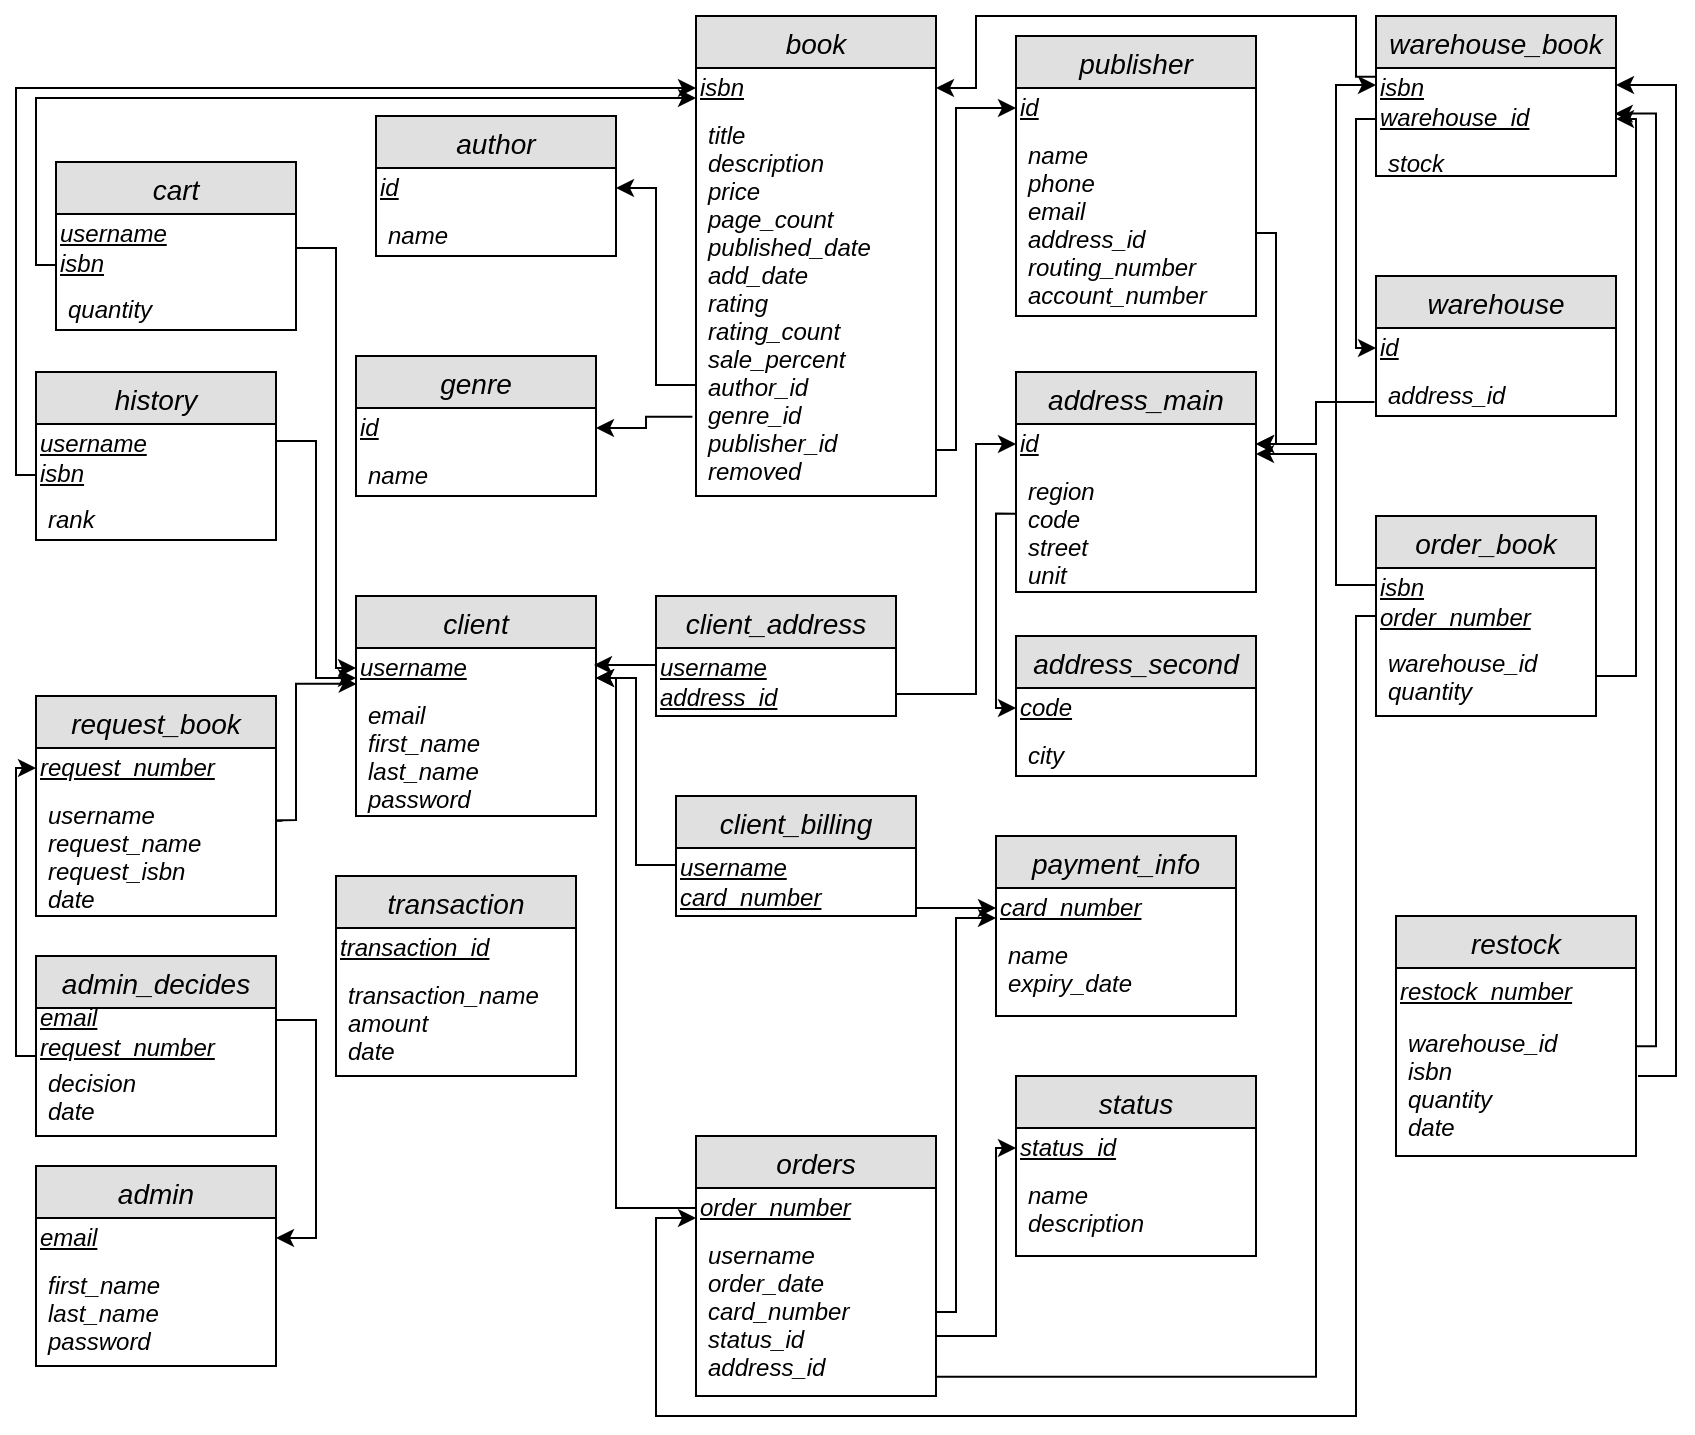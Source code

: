 <mxfile version="12.9.10" type="device"><diagram id="RTbH0Z76wj_Q57GEPLkF" name="Page-1"><mxGraphModel dx="-37" dy="483" grid="1" gridSize="10" guides="1" tooltips="1" connect="1" arrows="1" fold="1" page="1" pageScale="1" pageWidth="850" pageHeight="1100" math="0" shadow="0"><root><mxCell id="0"/><mxCell id="1" parent="0"/><mxCell id="aQ5pBmbl2qoweDgtqHfe-4" value="genre" style="swimlane;fontStyle=2;childLayout=stackLayout;horizontal=1;startSize=26;fillColor=#e0e0e0;horizontalStack=0;resizeParent=1;resizeParentMax=0;resizeLast=0;collapsible=1;marginBottom=0;swimlaneFillColor=#ffffff;align=center;fontSize=14;" parent="1" vertex="1"><mxGeometry x="1030" y="210" width="120" height="70" as="geometry"/></mxCell><mxCell id="aQ5pBmbl2qoweDgtqHfe-5" value="&lt;i&gt;&lt;u&gt;id&lt;/u&gt;&lt;/i&gt;" style="text;html=1;strokeColor=none;fillColor=none;align=left;verticalAlign=middle;whiteSpace=wrap;rounded=0;" parent="aQ5pBmbl2qoweDgtqHfe-4" vertex="1"><mxGeometry y="26" width="120" height="20" as="geometry"/></mxCell><mxCell id="aQ5pBmbl2qoweDgtqHfe-6" value="name" style="text;strokeColor=none;fillColor=none;spacingLeft=4;spacingRight=4;overflow=hidden;rotatable=0;points=[[0,0.5],[1,0.5]];portConstraint=eastwest;fontSize=12;fontStyle=2;align=left;" parent="aQ5pBmbl2qoweDgtqHfe-4" vertex="1"><mxGeometry y="46" width="120" height="24" as="geometry"/></mxCell><mxCell id="aQ5pBmbl2qoweDgtqHfe-23" value="cart" style="swimlane;fontStyle=2;childLayout=stackLayout;horizontal=1;startSize=26;fillColor=#e0e0e0;horizontalStack=0;resizeParent=1;resizeParentMax=0;resizeLast=0;collapsible=1;marginBottom=0;swimlaneFillColor=#ffffff;align=center;fontSize=14;" parent="1" vertex="1"><mxGeometry x="880" y="113" width="120" height="84" as="geometry"/></mxCell><mxCell id="aQ5pBmbl2qoweDgtqHfe-24" value="&lt;i&gt;&lt;u&gt;username&lt;br&gt;isbn&lt;br&gt;&lt;/u&gt;&lt;/i&gt;" style="text;html=1;strokeColor=none;fillColor=none;align=left;verticalAlign=middle;whiteSpace=wrap;rounded=0;" parent="aQ5pBmbl2qoweDgtqHfe-23" vertex="1"><mxGeometry y="26" width="120" height="34" as="geometry"/></mxCell><mxCell id="aQ5pBmbl2qoweDgtqHfe-25" value="quantity" style="text;strokeColor=none;fillColor=none;spacingLeft=4;spacingRight=4;overflow=hidden;rotatable=0;points=[[0,0.5],[1,0.5]];portConstraint=eastwest;fontSize=12;fontStyle=2;align=left;" parent="aQ5pBmbl2qoweDgtqHfe-23" vertex="1"><mxGeometry y="60" width="120" height="24" as="geometry"/></mxCell><mxCell id="aQ5pBmbl2qoweDgtqHfe-99" style="edgeStyle=orthogonalEdgeStyle;rounded=0;orthogonalLoop=1;jettySize=auto;html=1;entryX=0;entryY=0.5;entryDx=0;entryDy=0;exitX=0;exitY=0.75;exitDx=0;exitDy=0;" parent="1" source="aQ5pBmbl2qoweDgtqHfe-78" target="aQ5pBmbl2qoweDgtqHfe-11" edge="1"><mxGeometry relative="1" as="geometry"><mxPoint x="1160" y="40" as="targetPoint"/><Array as="points"><mxPoint x="860" y="270"/><mxPoint x="860" y="76"/></Array></mxGeometry></mxCell><mxCell id="aQ5pBmbl2qoweDgtqHfe-77" value="history" style="swimlane;fontStyle=2;childLayout=stackLayout;horizontal=1;startSize=26;fillColor=#e0e0e0;horizontalStack=0;resizeParent=1;resizeParentMax=0;resizeLast=0;collapsible=1;marginBottom=0;swimlaneFillColor=#ffffff;align=center;fontSize=14;" parent="1" vertex="1"><mxGeometry x="870" y="218" width="120" height="84" as="geometry"/></mxCell><mxCell id="aQ5pBmbl2qoweDgtqHfe-78" value="&lt;i&gt;&lt;u&gt;username&lt;br&gt;isbn&lt;br&gt;&lt;/u&gt;&lt;/i&gt;" style="text;html=1;strokeColor=none;fillColor=none;align=left;verticalAlign=middle;whiteSpace=wrap;rounded=0;" parent="aQ5pBmbl2qoweDgtqHfe-77" vertex="1"><mxGeometry y="26" width="120" height="34" as="geometry"/></mxCell><mxCell id="aQ5pBmbl2qoweDgtqHfe-79" value="rank" style="text;strokeColor=none;fillColor=none;spacingLeft=4;spacingRight=4;overflow=hidden;rotatable=0;points=[[0,0.5],[1,0.5]];portConstraint=eastwest;fontSize=12;fontStyle=2;align=left;" parent="aQ5pBmbl2qoweDgtqHfe-77" vertex="1"><mxGeometry y="60" width="120" height="24" as="geometry"/></mxCell><mxCell id="aQ5pBmbl2qoweDgtqHfe-1" value="author" style="swimlane;fontStyle=2;childLayout=stackLayout;horizontal=1;startSize=26;fillColor=#e0e0e0;horizontalStack=0;resizeParent=1;resizeParentMax=0;resizeLast=0;collapsible=1;marginBottom=0;swimlaneFillColor=#ffffff;align=center;fontSize=14;" parent="1" vertex="1"><mxGeometry x="1040" y="90" width="120" height="70" as="geometry"/></mxCell><mxCell id="aQ5pBmbl2qoweDgtqHfe-2" value="&lt;i&gt;&lt;u&gt;id&lt;/u&gt;&lt;/i&gt;" style="text;html=1;strokeColor=none;fillColor=none;align=left;verticalAlign=middle;whiteSpace=wrap;rounded=0;" parent="aQ5pBmbl2qoweDgtqHfe-1" vertex="1"><mxGeometry y="26" width="120" height="20" as="geometry"/></mxCell><mxCell id="aQ5pBmbl2qoweDgtqHfe-3" value="name" style="text;strokeColor=none;fillColor=none;spacingLeft=4;spacingRight=4;overflow=hidden;rotatable=0;points=[[0,0.5],[1,0.5]];portConstraint=eastwest;fontSize=12;fontStyle=2;align=left;" parent="aQ5pBmbl2qoweDgtqHfe-1" vertex="1"><mxGeometry y="46" width="120" height="24" as="geometry"/></mxCell><mxCell id="aQ5pBmbl2qoweDgtqHfe-110" style="edgeStyle=orthogonalEdgeStyle;rounded=0;orthogonalLoop=1;jettySize=auto;html=1;entryX=1;entryY=0.5;entryDx=0;entryDy=0;exitX=-0.001;exitY=0.128;exitDx=0;exitDy=0;exitPerimeter=0;" parent="1" source="aQ5pBmbl2qoweDgtqHfe-108" target="aQ5pBmbl2qoweDgtqHfe-11" edge="1"><mxGeometry relative="1" as="geometry"><Array as="points"><mxPoint x="1530" y="70"/><mxPoint x="1530" y="40"/><mxPoint x="1340" y="40"/><mxPoint x="1340" y="76"/></Array></mxGeometry></mxCell><mxCell id="aQ5pBmbl2qoweDgtqHfe-26" value="client" style="swimlane;fontStyle=2;childLayout=stackLayout;horizontal=1;startSize=26;fillColor=#e0e0e0;horizontalStack=0;resizeParent=1;resizeParentMax=0;resizeLast=0;collapsible=1;marginBottom=0;swimlaneFillColor=#ffffff;align=center;fontSize=14;" parent="1" vertex="1"><mxGeometry x="1030" y="330" width="120" height="110" as="geometry"/></mxCell><mxCell id="aQ5pBmbl2qoweDgtqHfe-27" value="&lt;i&gt;&lt;u&gt;username&lt;/u&gt;&lt;/i&gt;" style="text;html=1;strokeColor=none;fillColor=none;align=left;verticalAlign=middle;whiteSpace=wrap;rounded=0;" parent="aQ5pBmbl2qoweDgtqHfe-26" vertex="1"><mxGeometry y="26" width="120" height="20" as="geometry"/></mxCell><mxCell id="aQ5pBmbl2qoweDgtqHfe-28" value="email&#10;first_name&#10;last_name&#10;password" style="text;strokeColor=none;fillColor=none;spacingLeft=4;spacingRight=4;overflow=hidden;rotatable=0;points=[[0,0.5],[1,0.5]];portConstraint=eastwest;fontSize=12;fontStyle=2;align=left;" parent="aQ5pBmbl2qoweDgtqHfe-26" vertex="1"><mxGeometry y="46" width="120" height="64" as="geometry"/></mxCell><mxCell id="aQ5pBmbl2qoweDgtqHfe-52" value="client_address" style="swimlane;fontStyle=2;childLayout=stackLayout;horizontal=1;startSize=26;fillColor=#e0e0e0;horizontalStack=0;resizeParent=1;resizeParentMax=0;resizeLast=0;collapsible=1;marginBottom=0;swimlaneFillColor=#ffffff;align=center;fontSize=14;" parent="1" vertex="1"><mxGeometry x="1180" y="330" width="120" height="60" as="geometry"/></mxCell><mxCell id="aQ5pBmbl2qoweDgtqHfe-53" value="&lt;i&gt;&lt;u&gt;username&lt;br&gt;address_id&lt;br&gt;&lt;/u&gt;&lt;/i&gt;" style="text;html=1;strokeColor=none;fillColor=none;align=left;verticalAlign=middle;whiteSpace=wrap;rounded=0;" parent="aQ5pBmbl2qoweDgtqHfe-52" vertex="1"><mxGeometry y="26" width="120" height="34" as="geometry"/></mxCell><mxCell id="aQ5pBmbl2qoweDgtqHfe-107" value="warehouse_book" style="swimlane;fontStyle=2;childLayout=stackLayout;horizontal=1;startSize=26;fillColor=#e0e0e0;horizontalStack=0;resizeParent=1;resizeParentMax=0;resizeLast=0;collapsible=1;marginBottom=0;swimlaneFillColor=#ffffff;align=center;fontSize=14;" parent="1" vertex="1"><mxGeometry x="1540" y="40" width="120" height="80" as="geometry"/></mxCell><mxCell id="aQ5pBmbl2qoweDgtqHfe-108" value="&lt;i&gt;&lt;u&gt;isbn&lt;br&gt;warehouse_id&lt;br&gt;&lt;/u&gt;&lt;/i&gt;" style="text;html=1;strokeColor=none;fillColor=none;align=left;verticalAlign=middle;whiteSpace=wrap;rounded=0;" parent="aQ5pBmbl2qoweDgtqHfe-107" vertex="1"><mxGeometry y="26" width="120" height="34" as="geometry"/></mxCell><mxCell id="aQ5pBmbl2qoweDgtqHfe-109" value="stock" style="text;strokeColor=none;fillColor=none;spacingLeft=4;spacingRight=4;overflow=hidden;rotatable=0;points=[[0,0.5],[1,0.5]];portConstraint=eastwest;fontSize=12;fontStyle=2;align=left;" parent="aQ5pBmbl2qoweDgtqHfe-107" vertex="1"><mxGeometry y="60" width="120" height="20" as="geometry"/></mxCell><mxCell id="aQ5pBmbl2qoweDgtqHfe-56" value="client_billing" style="swimlane;fontStyle=2;childLayout=stackLayout;horizontal=1;startSize=26;fillColor=#e0e0e0;horizontalStack=0;resizeParent=1;resizeParentMax=0;resizeLast=0;collapsible=1;marginBottom=0;swimlaneFillColor=#ffffff;align=center;fontSize=14;" parent="1" vertex="1"><mxGeometry x="1190" y="430" width="120" height="60" as="geometry"/></mxCell><mxCell id="aQ5pBmbl2qoweDgtqHfe-57" value="&lt;i&gt;&lt;u&gt;username&lt;br&gt;card_number&lt;br&gt;&lt;/u&gt;&lt;/i&gt;" style="text;html=1;strokeColor=none;fillColor=none;align=left;verticalAlign=middle;whiteSpace=wrap;rounded=0;" parent="aQ5pBmbl2qoweDgtqHfe-56" vertex="1"><mxGeometry y="26" width="120" height="34" as="geometry"/></mxCell><mxCell id="aQ5pBmbl2qoweDgtqHfe-113" style="edgeStyle=orthogonalEdgeStyle;rounded=0;orthogonalLoop=1;jettySize=auto;html=1;entryX=0;entryY=0.75;entryDx=0;entryDy=0;exitX=0;exitY=0.5;exitDx=0;exitDy=0;endArrow=none;endFill=0;startArrow=classic;startFill=1;" parent="1" source="aQ5pBmbl2qoweDgtqHfe-44" target="aQ5pBmbl2qoweDgtqHfe-108" edge="1"><mxGeometry relative="1" as="geometry"><Array as="points"><mxPoint x="1530" y="206"/><mxPoint x="1530" y="91"/></Array></mxGeometry></mxCell><mxCell id="aQ5pBmbl2qoweDgtqHfe-10" value="book" style="swimlane;fontStyle=2;childLayout=stackLayout;horizontal=1;startSize=26;fillColor=#e0e0e0;horizontalStack=0;resizeParent=1;resizeParentMax=0;resizeLast=0;collapsible=1;marginBottom=0;swimlaneFillColor=#ffffff;align=center;fontSize=14;" parent="1" vertex="1"><mxGeometry x="1200" y="40" width="120" height="240" as="geometry"/></mxCell><mxCell id="aQ5pBmbl2qoweDgtqHfe-11" value="&lt;i&gt;&lt;u&gt;isbn&lt;/u&gt;&lt;/i&gt;" style="text;html=1;strokeColor=none;fillColor=none;align=left;verticalAlign=middle;whiteSpace=wrap;rounded=0;" parent="aQ5pBmbl2qoweDgtqHfe-10" vertex="1"><mxGeometry y="26" width="120" height="20" as="geometry"/></mxCell><mxCell id="aQ5pBmbl2qoweDgtqHfe-12" value="title&#10;description&#10;price&#10;page_count&#10;published_date&#10;add_date&#10;rating&#10;rating_count&#10;sale_percent&#10;author_id&#10;genre_id&#10;publisher_id&#10;removed" style="text;strokeColor=none;fillColor=none;spacingLeft=4;spacingRight=4;overflow=hidden;rotatable=0;points=[[0,0.5],[1,0.5]];portConstraint=eastwest;fontSize=12;fontStyle=2;align=left;" parent="aQ5pBmbl2qoweDgtqHfe-10" vertex="1"><mxGeometry y="46" width="120" height="194" as="geometry"/></mxCell><mxCell id="aQ5pBmbl2qoweDgtqHfe-7" value="publisher" style="swimlane;fontStyle=2;childLayout=stackLayout;horizontal=1;startSize=26;fillColor=#e0e0e0;horizontalStack=0;resizeParent=1;resizeParentMax=0;resizeLast=0;collapsible=1;marginBottom=0;swimlaneFillColor=#ffffff;align=center;fontSize=14;" parent="1" vertex="1"><mxGeometry x="1360" y="50" width="120" height="140" as="geometry"/></mxCell><mxCell id="aQ5pBmbl2qoweDgtqHfe-8" value="&lt;i&gt;&lt;u&gt;id&lt;/u&gt;&lt;/i&gt;" style="text;html=1;strokeColor=none;fillColor=none;align=left;verticalAlign=middle;whiteSpace=wrap;rounded=0;" parent="aQ5pBmbl2qoweDgtqHfe-7" vertex="1"><mxGeometry y="26" width="120" height="20" as="geometry"/></mxCell><mxCell id="aQ5pBmbl2qoweDgtqHfe-9" value="name&#10;phone&#10;email&#10;address_id&#10;routing_number&#10;account_number&#10;" style="text;strokeColor=none;fillColor=none;spacingLeft=4;spacingRight=4;overflow=hidden;rotatable=0;points=[[0,0.5],[1,0.5]];portConstraint=eastwest;fontSize=12;fontStyle=2;align=left;" parent="aQ5pBmbl2qoweDgtqHfe-7" vertex="1"><mxGeometry y="46" width="120" height="94" as="geometry"/></mxCell><mxCell id="aQ5pBmbl2qoweDgtqHfe-46" value="address_main" style="swimlane;fontStyle=2;childLayout=stackLayout;horizontal=1;startSize=26;fillColor=#e0e0e0;horizontalStack=0;resizeParent=1;resizeParentMax=0;resizeLast=0;collapsible=1;marginBottom=0;swimlaneFillColor=#ffffff;align=center;fontSize=14;" parent="1" vertex="1"><mxGeometry x="1360" y="218" width="120" height="110" as="geometry"/></mxCell><mxCell id="aQ5pBmbl2qoweDgtqHfe-47" value="&lt;i&gt;&lt;u&gt;id&lt;/u&gt;&lt;/i&gt;" style="text;html=1;strokeColor=none;fillColor=none;align=left;verticalAlign=middle;whiteSpace=wrap;rounded=0;" parent="aQ5pBmbl2qoweDgtqHfe-46" vertex="1"><mxGeometry y="26" width="120" height="20" as="geometry"/></mxCell><mxCell id="aQ5pBmbl2qoweDgtqHfe-48" value="region&#10;code&#10;street&#10;unit" style="text;strokeColor=none;fillColor=none;spacingLeft=4;spacingRight=4;overflow=hidden;rotatable=0;points=[[0,0.5],[1,0.5]];portConstraint=eastwest;fontSize=12;fontStyle=2;align=left;" parent="aQ5pBmbl2qoweDgtqHfe-46" vertex="1"><mxGeometry y="46" width="120" height="64" as="geometry"/></mxCell><mxCell id="aQ5pBmbl2qoweDgtqHfe-20" value="order_book" style="swimlane;fontStyle=2;childLayout=stackLayout;horizontal=1;startSize=26;fillColor=#e0e0e0;horizontalStack=0;resizeParent=1;resizeParentMax=0;resizeLast=0;collapsible=1;marginBottom=0;swimlaneFillColor=#ffffff;align=center;fontSize=14;" parent="1" vertex="1"><mxGeometry x="1540" y="290" width="110" height="100" as="geometry"/></mxCell><mxCell id="aQ5pBmbl2qoweDgtqHfe-21" value="&lt;i&gt;&lt;u&gt;isbn&lt;br&gt;order_number&lt;br&gt;&lt;/u&gt;&lt;/i&gt;" style="text;html=1;strokeColor=none;fillColor=none;align=left;verticalAlign=middle;whiteSpace=wrap;rounded=0;" parent="aQ5pBmbl2qoweDgtqHfe-20" vertex="1"><mxGeometry y="26" width="110" height="34" as="geometry"/></mxCell><mxCell id="aQ5pBmbl2qoweDgtqHfe-22" value="warehouse_id&#10;quantity" style="text;strokeColor=none;fillColor=none;spacingLeft=4;spacingRight=4;overflow=hidden;rotatable=0;points=[[0,0.5],[1,0.5]];portConstraint=eastwest;fontSize=12;fontStyle=2;align=left;" parent="aQ5pBmbl2qoweDgtqHfe-20" vertex="1"><mxGeometry y="60" width="110" height="40" as="geometry"/></mxCell><mxCell id="aQ5pBmbl2qoweDgtqHfe-82" style="edgeStyle=orthogonalEdgeStyle;rounded=0;orthogonalLoop=1;jettySize=auto;html=1;entryX=0;entryY=0.5;entryDx=0;entryDy=0;" parent="1" source="aQ5pBmbl2qoweDgtqHfe-12" target="aQ5pBmbl2qoweDgtqHfe-8" edge="1"><mxGeometry relative="1" as="geometry"><mxPoint x="1460" y="40" as="targetPoint"/><Array as="points"><mxPoint x="1319" y="257"/><mxPoint x="1330" y="257"/><mxPoint x="1330" y="86"/></Array></mxGeometry></mxCell><mxCell id="aQ5pBmbl2qoweDgtqHfe-84" style="edgeStyle=orthogonalEdgeStyle;rounded=0;orthogonalLoop=1;jettySize=auto;html=1;entryX=1;entryY=0.5;entryDx=0;entryDy=0;exitX=0.004;exitY=0.714;exitDx=0;exitDy=0;exitPerimeter=0;" parent="1" source="aQ5pBmbl2qoweDgtqHfe-12" target="aQ5pBmbl2qoweDgtqHfe-2" edge="1"><mxGeometry relative="1" as="geometry"/></mxCell><mxCell id="aQ5pBmbl2qoweDgtqHfe-85" style="edgeStyle=orthogonalEdgeStyle;rounded=0;orthogonalLoop=1;jettySize=auto;html=1;entryX=1;entryY=0.5;entryDx=0;entryDy=0;exitX=-0.015;exitY=0.796;exitDx=0;exitDy=0;exitPerimeter=0;" parent="1" source="aQ5pBmbl2qoweDgtqHfe-12" target="aQ5pBmbl2qoweDgtqHfe-5" edge="1"><mxGeometry relative="1" as="geometry"/></mxCell><mxCell id="aQ5pBmbl2qoweDgtqHfe-86" style="edgeStyle=orthogonalEdgeStyle;rounded=0;orthogonalLoop=1;jettySize=auto;html=1;entryX=1;entryY=0.5;entryDx=0;entryDy=0;exitX=0.999;exitY=0.558;exitDx=0;exitDy=0;exitPerimeter=0;" parent="1" source="aQ5pBmbl2qoweDgtqHfe-9" target="aQ5pBmbl2qoweDgtqHfe-47" edge="1"><mxGeometry relative="1" as="geometry"><mxPoint x="1620" y="296" as="targetPoint"/><Array as="points"><mxPoint x="1490" y="148"/><mxPoint x="1490" y="254"/></Array></mxGeometry></mxCell><mxCell id="aQ5pBmbl2qoweDgtqHfe-89" style="edgeStyle=orthogonalEdgeStyle;rounded=0;orthogonalLoop=1;jettySize=auto;html=1;entryX=0;entryY=0.5;entryDx=0;entryDy=0;exitX=0.002;exitY=0.388;exitDx=0;exitDy=0;exitPerimeter=0;" parent="1" source="aQ5pBmbl2qoweDgtqHfe-48" target="aQ5pBmbl2qoweDgtqHfe-50" edge="1"><mxGeometry relative="1" as="geometry"><mxPoint x="1400" y="268" as="sourcePoint"/><Array as="points"><mxPoint x="1350" y="289"/><mxPoint x="1350" y="386"/></Array></mxGeometry></mxCell><mxCell id="aQ5pBmbl2qoweDgtqHfe-92" style="edgeStyle=orthogonalEdgeStyle;rounded=0;orthogonalLoop=1;jettySize=auto;html=1;entryX=0;entryY=0.5;entryDx=0;entryDy=0;" parent="1" source="aQ5pBmbl2qoweDgtqHfe-53" target="aQ5pBmbl2qoweDgtqHfe-47" edge="1"><mxGeometry relative="1" as="geometry"><Array as="points"><mxPoint x="1340" y="379"/><mxPoint x="1340" y="254"/></Array></mxGeometry></mxCell><mxCell id="aQ5pBmbl2qoweDgtqHfe-95" style="edgeStyle=orthogonalEdgeStyle;rounded=0;orthogonalLoop=1;jettySize=auto;html=1;entryX=0;entryY=0.5;entryDx=0;entryDy=0;" parent="1" source="aQ5pBmbl2qoweDgtqHfe-24" target="aQ5pBmbl2qoweDgtqHfe-27" edge="1"><mxGeometry relative="1" as="geometry"><Array as="points"><mxPoint x="1020" y="156"/><mxPoint x="1020" y="366"/></Array></mxGeometry></mxCell><mxCell id="aQ5pBmbl2qoweDgtqHfe-96" style="edgeStyle=orthogonalEdgeStyle;rounded=0;orthogonalLoop=1;jettySize=auto;html=1;entryX=0;entryY=0.75;entryDx=0;entryDy=0;exitX=1;exitY=0.25;exitDx=0;exitDy=0;" parent="1" source="aQ5pBmbl2qoweDgtqHfe-78" target="aQ5pBmbl2qoweDgtqHfe-27" edge="1"><mxGeometry relative="1" as="geometry"><Array as="points"><mxPoint x="1010" y="253"/><mxPoint x="1010" y="371"/></Array></mxGeometry></mxCell><mxCell id="aQ5pBmbl2qoweDgtqHfe-98" style="edgeStyle=orthogonalEdgeStyle;rounded=0;orthogonalLoop=1;jettySize=auto;html=1;entryX=0;entryY=0.75;entryDx=0;entryDy=0;exitX=0;exitY=0.75;exitDx=0;exitDy=0;" parent="1" source="aQ5pBmbl2qoweDgtqHfe-24" target="aQ5pBmbl2qoweDgtqHfe-11" edge="1"><mxGeometry relative="1" as="geometry"><mxPoint x="1200" y="76" as="targetPoint"/><Array as="points"><mxPoint x="870" y="164"/><mxPoint x="870" y="81"/></Array></mxGeometry></mxCell><mxCell id="aQ5pBmbl2qoweDgtqHfe-101" style="edgeStyle=orthogonalEdgeStyle;rounded=0;orthogonalLoop=1;jettySize=auto;html=1;entryX=0.992;entryY=0.42;entryDx=0;entryDy=0;entryPerimeter=0;exitX=0;exitY=0.25;exitDx=0;exitDy=0;" parent="1" source="aQ5pBmbl2qoweDgtqHfe-53" target="aQ5pBmbl2qoweDgtqHfe-27" edge="1"><mxGeometry relative="1" as="geometry"/></mxCell><mxCell id="aQ5pBmbl2qoweDgtqHfe-102" style="edgeStyle=orthogonalEdgeStyle;rounded=0;orthogonalLoop=1;jettySize=auto;html=1;entryX=1;entryY=0.75;entryDx=0;entryDy=0;exitX=0;exitY=0.25;exitDx=0;exitDy=0;" parent="1" source="aQ5pBmbl2qoweDgtqHfe-57" target="aQ5pBmbl2qoweDgtqHfe-27" edge="1"><mxGeometry relative="1" as="geometry"/></mxCell><mxCell id="aQ5pBmbl2qoweDgtqHfe-103" style="edgeStyle=orthogonalEdgeStyle;rounded=0;orthogonalLoop=1;jettySize=auto;html=1;entryX=0;entryY=0.5;entryDx=0;entryDy=0;exitX=1;exitY=0.75;exitDx=0;exitDy=0;" parent="1" source="aQ5pBmbl2qoweDgtqHfe-57" target="aQ5pBmbl2qoweDgtqHfe-62" edge="1"><mxGeometry relative="1" as="geometry"><Array as="points"><mxPoint x="1310" y="486"/></Array></mxGeometry></mxCell><mxCell id="aQ5pBmbl2qoweDgtqHfe-65" value="restock" style="swimlane;fontStyle=2;childLayout=stackLayout;horizontal=1;startSize=26;fillColor=#e0e0e0;horizontalStack=0;resizeParent=1;resizeParentMax=0;resizeLast=0;collapsible=1;marginBottom=0;swimlaneFillColor=#ffffff;align=center;fontSize=14;" parent="1" vertex="1"><mxGeometry x="1550" y="490" width="120" height="120" as="geometry"/></mxCell><mxCell id="aQ5pBmbl2qoweDgtqHfe-66" value="&lt;i&gt;&lt;u&gt;restock_number&lt;/u&gt;&lt;/i&gt;&lt;i&gt;&lt;u&gt;&lt;br&gt;&lt;/u&gt;&lt;/i&gt;" style="text;html=1;strokeColor=none;fillColor=none;align=left;verticalAlign=middle;whiteSpace=wrap;rounded=0;" parent="aQ5pBmbl2qoweDgtqHfe-65" vertex="1"><mxGeometry y="26" width="120" height="24" as="geometry"/></mxCell><mxCell id="aQ5pBmbl2qoweDgtqHfe-67" value="warehouse_id&#10;isbn&#10;quantity&#10;date" style="text;strokeColor=none;fillColor=none;spacingLeft=4;spacingRight=4;overflow=hidden;rotatable=0;points=[[0,0.5],[1,0.5]];portConstraint=eastwest;fontSize=12;fontStyle=2;align=left;" parent="aQ5pBmbl2qoweDgtqHfe-65" vertex="1"><mxGeometry y="50" width="120" height="70" as="geometry"/></mxCell><mxCell id="aQ5pBmbl2qoweDgtqHfe-127" style="edgeStyle=orthogonalEdgeStyle;rounded=0;orthogonalLoop=1;jettySize=auto;html=1;entryX=0.003;entryY=0.897;entryDx=0;entryDy=0;entryPerimeter=0;exitX=1.027;exitY=0.257;exitDx=0;exitDy=0;exitPerimeter=0;" parent="1" source="aQ5pBmbl2qoweDgtqHfe-73" target="aQ5pBmbl2qoweDgtqHfe-27" edge="1"><mxGeometry relative="1" as="geometry"><Array as="points"><mxPoint x="980" y="442"/><mxPoint x="1000" y="442"/><mxPoint x="1000" y="374"/></Array></mxGeometry></mxCell><mxCell id="aQ5pBmbl2qoweDgtqHfe-115" style="edgeStyle=orthogonalEdgeStyle;rounded=0;orthogonalLoop=1;jettySize=auto;html=1;entryX=1;entryY=0.75;entryDx=0;entryDy=0;" parent="1" source="aQ5pBmbl2qoweDgtqHfe-15" target="aQ5pBmbl2qoweDgtqHfe-27" edge="1"><mxGeometry relative="1" as="geometry"><Array as="points"><mxPoint x="1160" y="636"/><mxPoint x="1160" y="371"/></Array></mxGeometry></mxCell><mxCell id="aQ5pBmbl2qoweDgtqHfe-116" style="edgeStyle=orthogonalEdgeStyle;rounded=0;orthogonalLoop=1;jettySize=auto;html=1;entryX=0;entryY=0.5;entryDx=0;entryDy=0;" parent="1" source="aQ5pBmbl2qoweDgtqHfe-16" target="aQ5pBmbl2qoweDgtqHfe-18" edge="1"><mxGeometry relative="1" as="geometry"><Array as="points"><mxPoint x="1350" y="700"/><mxPoint x="1350" y="606"/></Array></mxGeometry></mxCell><mxCell id="aQ5pBmbl2qoweDgtqHfe-117" style="edgeStyle=orthogonalEdgeStyle;rounded=0;orthogonalLoop=1;jettySize=auto;html=1;entryX=0;entryY=0.75;entryDx=0;entryDy=0;exitX=0.996;exitY=0.702;exitDx=0;exitDy=0;exitPerimeter=0;" parent="1" source="aQ5pBmbl2qoweDgtqHfe-16" target="aQ5pBmbl2qoweDgtqHfe-62" edge="1"><mxGeometry relative="1" as="geometry"><Array as="points"><mxPoint x="1320" y="688"/><mxPoint x="1330" y="688"/><mxPoint x="1330" y="491"/></Array></mxGeometry></mxCell><mxCell id="aQ5pBmbl2qoweDgtqHfe-119" style="edgeStyle=orthogonalEdgeStyle;rounded=0;orthogonalLoop=1;jettySize=auto;html=1;entryX=1;entryY=0.75;entryDx=0;entryDy=0;exitX=0.992;exitY=0.886;exitDx=0;exitDy=0;exitPerimeter=0;" parent="1" source="aQ5pBmbl2qoweDgtqHfe-16" target="aQ5pBmbl2qoweDgtqHfe-47" edge="1"><mxGeometry relative="1" as="geometry"><Array as="points"><mxPoint x="1510" y="720"/><mxPoint x="1510" y="259"/></Array></mxGeometry></mxCell><mxCell id="aQ5pBmbl2qoweDgtqHfe-14" value="orders" style="swimlane;fontStyle=2;childLayout=stackLayout;horizontal=1;startSize=26;fillColor=#e0e0e0;horizontalStack=0;resizeParent=1;resizeParentMax=0;resizeLast=0;collapsible=1;marginBottom=0;swimlaneFillColor=#ffffff;align=center;fontSize=14;" parent="1" vertex="1"><mxGeometry x="1200" y="600" width="120" height="130" as="geometry"/></mxCell><mxCell id="aQ5pBmbl2qoweDgtqHfe-15" value="&lt;i&gt;&lt;u&gt;order_number&lt;/u&gt;&lt;/i&gt;" style="text;html=1;strokeColor=none;fillColor=none;align=left;verticalAlign=middle;whiteSpace=wrap;rounded=0;" parent="aQ5pBmbl2qoweDgtqHfe-14" vertex="1"><mxGeometry y="26" width="120" height="20" as="geometry"/></mxCell><mxCell id="aQ5pBmbl2qoweDgtqHfe-16" value="username&#10;order_date&#10;card_number&#10;status_id&#10;address_id" style="text;strokeColor=none;fillColor=none;spacingLeft=4;spacingRight=4;overflow=hidden;rotatable=0;points=[[0,0.5],[1,0.5]];portConstraint=eastwest;fontSize=12;fontStyle=2;align=left;" parent="aQ5pBmbl2qoweDgtqHfe-14" vertex="1"><mxGeometry y="46" width="120" height="84" as="geometry"/></mxCell><mxCell id="aQ5pBmbl2qoweDgtqHfe-122" style="edgeStyle=orthogonalEdgeStyle;rounded=0;orthogonalLoop=1;jettySize=auto;html=1;entryX=0;entryY=0.25;entryDx=0;entryDy=0;exitX=0;exitY=0.25;exitDx=0;exitDy=0;" parent="1" source="aQ5pBmbl2qoweDgtqHfe-21" target="aQ5pBmbl2qoweDgtqHfe-108" edge="1"><mxGeometry relative="1" as="geometry"><Array as="points"><mxPoint x="1520" y="325"/><mxPoint x="1520" y="75"/></Array></mxGeometry></mxCell><mxCell id="aQ5pBmbl2qoweDgtqHfe-123" style="edgeStyle=orthogonalEdgeStyle;rounded=0;orthogonalLoop=1;jettySize=auto;html=1;entryX=1;entryY=0.75;entryDx=0;entryDy=0;" parent="1" source="aQ5pBmbl2qoweDgtqHfe-22" target="aQ5pBmbl2qoweDgtqHfe-108" edge="1"><mxGeometry relative="1" as="geometry"><Array as="points"><mxPoint x="1670" y="370"/><mxPoint x="1670" y="92"/></Array></mxGeometry></mxCell><mxCell id="aQ5pBmbl2qoweDgtqHfe-125" style="edgeStyle=orthogonalEdgeStyle;rounded=0;orthogonalLoop=1;jettySize=auto;html=1;entryX=1;entryY=0.25;entryDx=0;entryDy=0;" parent="1" target="aQ5pBmbl2qoweDgtqHfe-108" edge="1"><mxGeometry relative="1" as="geometry"><Array as="points"><mxPoint x="1671" y="570"/><mxPoint x="1690" y="570"/><mxPoint x="1690" y="75"/></Array><mxPoint x="1671" y="570" as="sourcePoint"/></mxGeometry></mxCell><mxCell id="aQ5pBmbl2qoweDgtqHfe-126" style="edgeStyle=orthogonalEdgeStyle;rounded=0;orthogonalLoop=1;jettySize=auto;html=1;entryX=0.995;entryY=0.671;entryDx=0;entryDy=0;entryPerimeter=0;exitX=0.997;exitY=0.216;exitDx=0;exitDy=0;exitPerimeter=0;" parent="1" source="aQ5pBmbl2qoweDgtqHfe-67" target="aQ5pBmbl2qoweDgtqHfe-108" edge="1"><mxGeometry relative="1" as="geometry"><Array as="points"><mxPoint x="1680" y="555"/><mxPoint x="1680" y="89"/></Array></mxGeometry></mxCell><mxCell id="aQ5pBmbl2qoweDgtqHfe-128" style="edgeStyle=orthogonalEdgeStyle;rounded=0;orthogonalLoop=1;jettySize=auto;html=1;entryX=0;entryY=0.5;entryDx=0;entryDy=0;exitX=0;exitY=1;exitDx=0;exitDy=0;" parent="1" source="aQ5pBmbl2qoweDgtqHfe-75" target="aQ5pBmbl2qoweDgtqHfe-72" edge="1"><mxGeometry relative="1" as="geometry"><Array as="points"><mxPoint x="860" y="560"/><mxPoint x="860" y="416"/></Array></mxGeometry></mxCell><mxCell id="aQ5pBmbl2qoweDgtqHfe-129" style="edgeStyle=orthogonalEdgeStyle;rounded=0;orthogonalLoop=1;jettySize=auto;html=1;entryX=1;entryY=0.25;entryDx=0;entryDy=0;exitX=1;exitY=0.5;exitDx=0;exitDy=0;startArrow=classic;startFill=1;endArrow=none;endFill=0;" parent="1" source="aQ5pBmbl2qoweDgtqHfe-34" target="aQ5pBmbl2qoweDgtqHfe-75" edge="1"><mxGeometry relative="1" as="geometry"><Array as="points"><mxPoint x="1010" y="651"/><mxPoint x="1010" y="542"/></Array></mxGeometry></mxCell><mxCell id="aQ5pBmbl2qoweDgtqHfe-43" value="warehouse" style="swimlane;fontStyle=2;childLayout=stackLayout;horizontal=1;startSize=26;fillColor=#e0e0e0;horizontalStack=0;resizeParent=1;resizeParentMax=0;resizeLast=0;collapsible=1;marginBottom=0;swimlaneFillColor=#ffffff;align=center;fontSize=14;" parent="1" vertex="1"><mxGeometry x="1540" y="170" width="120" height="70" as="geometry"/></mxCell><mxCell id="aQ5pBmbl2qoweDgtqHfe-44" value="&lt;i&gt;&lt;u&gt;id&lt;/u&gt;&lt;/i&gt;" style="text;html=1;strokeColor=none;fillColor=none;align=left;verticalAlign=middle;whiteSpace=wrap;rounded=0;" parent="aQ5pBmbl2qoweDgtqHfe-43" vertex="1"><mxGeometry y="26" width="120" height="20" as="geometry"/></mxCell><mxCell id="aQ5pBmbl2qoweDgtqHfe-45" value="address_id" style="text;strokeColor=none;fillColor=none;spacingLeft=4;spacingRight=4;overflow=hidden;rotatable=0;points=[[0,0.5],[1,0.5]];portConstraint=eastwest;fontSize=12;fontStyle=2;align=left;" parent="aQ5pBmbl2qoweDgtqHfe-43" vertex="1"><mxGeometry y="46" width="120" height="24" as="geometry"/></mxCell><mxCell id="aQ5pBmbl2qoweDgtqHfe-61" value="payment_info" style="swimlane;fontStyle=2;childLayout=stackLayout;horizontal=1;startSize=26;fillColor=#e0e0e0;horizontalStack=0;resizeParent=1;resizeParentMax=0;resizeLast=0;collapsible=1;marginBottom=0;swimlaneFillColor=#ffffff;align=center;fontSize=14;" parent="1" vertex="1"><mxGeometry x="1350" y="450" width="120" height="90" as="geometry"/></mxCell><mxCell id="aQ5pBmbl2qoweDgtqHfe-62" value="&lt;i&gt;&lt;u&gt;card_number&lt;/u&gt;&lt;/i&gt;" style="text;html=1;strokeColor=none;fillColor=none;align=left;verticalAlign=middle;whiteSpace=wrap;rounded=0;" parent="aQ5pBmbl2qoweDgtqHfe-61" vertex="1"><mxGeometry y="26" width="120" height="20" as="geometry"/></mxCell><mxCell id="aQ5pBmbl2qoweDgtqHfe-63" value="name&#10;expiry_date" style="text;strokeColor=none;fillColor=none;spacingLeft=4;spacingRight=4;overflow=hidden;rotatable=0;points=[[0,0.5],[1,0.5]];portConstraint=eastwest;fontSize=12;fontStyle=2;align=left;" parent="aQ5pBmbl2qoweDgtqHfe-61" vertex="1"><mxGeometry y="46" width="120" height="44" as="geometry"/></mxCell><mxCell id="aQ5pBmbl2qoweDgtqHfe-17" value="status" style="swimlane;fontStyle=2;childLayout=stackLayout;horizontal=1;startSize=26;fillColor=#e0e0e0;horizontalStack=0;resizeParent=1;resizeParentMax=0;resizeLast=0;collapsible=1;marginBottom=0;swimlaneFillColor=#ffffff;align=center;fontSize=14;" parent="1" vertex="1"><mxGeometry x="1360" y="570" width="120" height="90" as="geometry"/></mxCell><mxCell id="aQ5pBmbl2qoweDgtqHfe-18" value="&lt;i&gt;&lt;u&gt;status_id&lt;/u&gt;&lt;/i&gt;" style="text;html=1;strokeColor=none;fillColor=none;align=left;verticalAlign=middle;whiteSpace=wrap;rounded=0;" parent="aQ5pBmbl2qoweDgtqHfe-17" vertex="1"><mxGeometry y="26" width="120" height="20" as="geometry"/></mxCell><mxCell id="aQ5pBmbl2qoweDgtqHfe-19" value="name&#10;description" style="text;strokeColor=none;fillColor=none;spacingLeft=4;spacingRight=4;overflow=hidden;rotatable=0;points=[[0,0.5],[1,0.5]];portConstraint=eastwest;fontSize=12;fontStyle=2;align=left;" parent="aQ5pBmbl2qoweDgtqHfe-17" vertex="1"><mxGeometry y="46" width="120" height="44" as="geometry"/></mxCell><mxCell id="aQ5pBmbl2qoweDgtqHfe-39" value="transaction" style="swimlane;fontStyle=2;childLayout=stackLayout;horizontal=1;startSize=26;fillColor=#e0e0e0;horizontalStack=0;resizeParent=1;resizeParentMax=0;resizeLast=0;collapsible=1;marginBottom=0;swimlaneFillColor=#ffffff;align=center;fontSize=14;" parent="1" vertex="1"><mxGeometry x="1020" y="470" width="120" height="100" as="geometry"/></mxCell><mxCell id="aQ5pBmbl2qoweDgtqHfe-40" value="&lt;i&gt;&lt;u&gt;transaction_id&lt;/u&gt;&lt;/i&gt;" style="text;html=1;strokeColor=none;fillColor=none;align=left;verticalAlign=middle;whiteSpace=wrap;rounded=0;" parent="aQ5pBmbl2qoweDgtqHfe-39" vertex="1"><mxGeometry y="26" width="120" height="20" as="geometry"/></mxCell><mxCell id="aQ5pBmbl2qoweDgtqHfe-41" value="transaction_name&#10;amount&#10;date" style="text;strokeColor=none;fillColor=none;spacingLeft=4;spacingRight=4;overflow=hidden;rotatable=0;points=[[0,0.5],[1,0.5]];portConstraint=eastwest;fontSize=12;fontStyle=2;align=left;" parent="aQ5pBmbl2qoweDgtqHfe-39" vertex="1"><mxGeometry y="46" width="120" height="54" as="geometry"/></mxCell><mxCell id="aQ5pBmbl2qoweDgtqHfe-71" value="request_book" style="swimlane;fontStyle=2;childLayout=stackLayout;horizontal=1;startSize=26;fillColor=#e0e0e0;horizontalStack=0;resizeParent=1;resizeParentMax=0;resizeLast=0;collapsible=1;marginBottom=0;swimlaneFillColor=#ffffff;align=center;fontSize=14;" parent="1" vertex="1"><mxGeometry x="870" y="380" width="120" height="110" as="geometry"/></mxCell><mxCell id="aQ5pBmbl2qoweDgtqHfe-72" value="&lt;i&gt;&lt;u&gt;request_number&lt;/u&gt;&lt;/i&gt;" style="text;html=1;strokeColor=none;fillColor=none;align=left;verticalAlign=middle;whiteSpace=wrap;rounded=0;" parent="aQ5pBmbl2qoweDgtqHfe-71" vertex="1"><mxGeometry y="26" width="120" height="20" as="geometry"/></mxCell><mxCell id="aQ5pBmbl2qoweDgtqHfe-73" value="username&#10;request_name&#10;request_isbn&#10;date" style="text;strokeColor=none;fillColor=none;spacingLeft=4;spacingRight=4;overflow=hidden;rotatable=0;points=[[0,0.5],[1,0.5]];portConstraint=eastwest;fontSize=12;fontStyle=2;align=left;" parent="aQ5pBmbl2qoweDgtqHfe-71" vertex="1"><mxGeometry y="46" width="120" height="64" as="geometry"/></mxCell><mxCell id="aQ5pBmbl2qoweDgtqHfe-74" value="admin_decides" style="swimlane;fontStyle=2;childLayout=stackLayout;horizontal=1;startSize=26;fillColor=#e0e0e0;horizontalStack=0;resizeParent=1;resizeParentMax=0;resizeLast=0;collapsible=1;marginBottom=0;swimlaneFillColor=#ffffff;align=center;fontSize=14;" parent="1" vertex="1"><mxGeometry x="870" y="510" width="120" height="90" as="geometry"/></mxCell><mxCell id="aQ5pBmbl2qoweDgtqHfe-75" value="&lt;i&gt;&lt;u&gt;email&lt;br&gt;request_number&lt;br&gt;&lt;/u&gt;&lt;/i&gt;" style="text;html=1;strokeColor=none;fillColor=none;align=left;verticalAlign=middle;whiteSpace=wrap;rounded=0;" parent="aQ5pBmbl2qoweDgtqHfe-74" vertex="1"><mxGeometry y="26" width="120" height="24" as="geometry"/></mxCell><mxCell id="aQ5pBmbl2qoweDgtqHfe-76" value="decision&#10;date" style="text;strokeColor=none;fillColor=none;spacingLeft=4;spacingRight=4;overflow=hidden;rotatable=0;points=[[0,0.5],[1,0.5]];portConstraint=eastwest;fontSize=12;fontStyle=2;align=left;" parent="aQ5pBmbl2qoweDgtqHfe-74" vertex="1"><mxGeometry y="50" width="120" height="40" as="geometry"/></mxCell><mxCell id="aQ5pBmbl2qoweDgtqHfe-33" value="admin" style="swimlane;fontStyle=2;childLayout=stackLayout;horizontal=1;startSize=26;fillColor=#e0e0e0;horizontalStack=0;resizeParent=1;resizeParentMax=0;resizeLast=0;collapsible=1;marginBottom=0;swimlaneFillColor=#ffffff;align=center;fontSize=14;" parent="1" vertex="1"><mxGeometry x="870" y="615" width="120" height="100" as="geometry"/></mxCell><mxCell id="aQ5pBmbl2qoweDgtqHfe-34" value="&lt;i&gt;&lt;u&gt;email&lt;/u&gt;&lt;/i&gt;" style="text;html=1;strokeColor=none;fillColor=none;align=left;verticalAlign=middle;whiteSpace=wrap;rounded=0;" parent="aQ5pBmbl2qoweDgtqHfe-33" vertex="1"><mxGeometry y="26" width="120" height="20" as="geometry"/></mxCell><mxCell id="aQ5pBmbl2qoweDgtqHfe-35" value="first_name&#10;last_name&#10;password" style="text;strokeColor=none;fillColor=none;spacingLeft=4;spacingRight=4;overflow=hidden;rotatable=0;points=[[0,0.5],[1,0.5]];portConstraint=eastwest;fontSize=12;fontStyle=2;align=left;" parent="aQ5pBmbl2qoweDgtqHfe-33" vertex="1"><mxGeometry y="46" width="120" height="54" as="geometry"/></mxCell><mxCell id="aQ5pBmbl2qoweDgtqHfe-131" style="edgeStyle=orthogonalEdgeStyle;rounded=0;orthogonalLoop=1;jettySize=auto;html=1;entryX=0;entryY=0.75;entryDx=0;entryDy=0;startArrow=none;startFill=0;endArrow=classic;endFill=1;" parent="1" source="aQ5pBmbl2qoweDgtqHfe-21" target="aQ5pBmbl2qoweDgtqHfe-15" edge="1"><mxGeometry relative="1" as="geometry"><Array as="points"><mxPoint x="1530" y="340"/><mxPoint x="1530" y="740"/><mxPoint x="1180" y="740"/><mxPoint x="1180" y="641"/></Array></mxGeometry></mxCell><mxCell id="aQ5pBmbl2qoweDgtqHfe-49" value="address_second" style="swimlane;fontStyle=2;childLayout=stackLayout;horizontal=1;startSize=26;fillColor=#e0e0e0;horizontalStack=0;resizeParent=1;resizeParentMax=0;resizeLast=0;collapsible=1;marginBottom=0;swimlaneFillColor=#ffffff;align=center;fontSize=14;" parent="1" vertex="1"><mxGeometry x="1360" y="350" width="120" height="70" as="geometry"/></mxCell><mxCell id="aQ5pBmbl2qoweDgtqHfe-50" value="&lt;i&gt;&lt;u&gt;code&lt;/u&gt;&lt;/i&gt;" style="text;html=1;strokeColor=none;fillColor=none;align=left;verticalAlign=middle;whiteSpace=wrap;rounded=0;" parent="aQ5pBmbl2qoweDgtqHfe-49" vertex="1"><mxGeometry y="26" width="120" height="20" as="geometry"/></mxCell><mxCell id="aQ5pBmbl2qoweDgtqHfe-51" value="city" style="text;strokeColor=none;fillColor=none;spacingLeft=4;spacingRight=4;overflow=hidden;rotatable=0;points=[[0,0.5],[1,0.5]];portConstraint=eastwest;fontSize=12;fontStyle=2;align=left;" parent="aQ5pBmbl2qoweDgtqHfe-49" vertex="1"><mxGeometry y="46" width="120" height="24" as="geometry"/></mxCell><mxCell id="7uwKtw46KqjVVIEGgVJE-1" style="edgeStyle=orthogonalEdgeStyle;rounded=0;orthogonalLoop=1;jettySize=auto;html=1;entryX=-0.006;entryY=0.708;entryDx=0;entryDy=0;entryPerimeter=0;startArrow=classic;startFill=1;endArrow=none;endFill=0;exitX=1;exitY=0.5;exitDx=0;exitDy=0;" edge="1" parent="1" source="aQ5pBmbl2qoweDgtqHfe-47" target="aQ5pBmbl2qoweDgtqHfe-45"><mxGeometry relative="1" as="geometry"/></mxCell></root></mxGraphModel></diagram></mxfile>